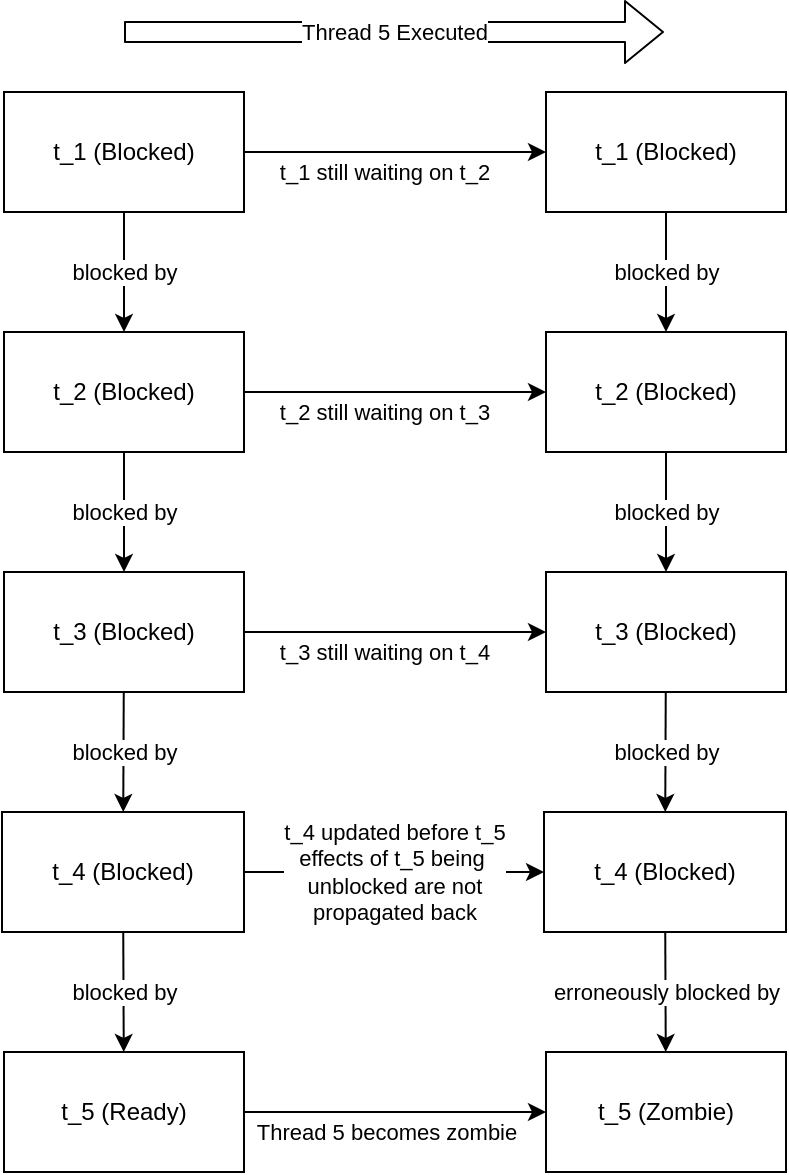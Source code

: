 <mxfile>
    <diagram id="lqS-q8wtooN0OJpmBsIj" name="Page-1">
        <mxGraphModel dx="1871" dy="1715" grid="1" gridSize="10" guides="1" tooltips="1" connect="1" arrows="1" fold="1" page="1" pageScale="1" pageWidth="827" pageHeight="1169" math="0" shadow="0">
            <root>
                <mxCell id="0"/>
                <mxCell id="1" parent="0"/>
                <mxCell id="7" value="blocked by" style="edgeStyle=none;html=1;" edge="1" parent="1" source="2" target="3">
                    <mxGeometry relative="1" as="geometry"/>
                </mxCell>
                <mxCell id="23" value="t_1 still waiting on t_2" style="edgeStyle=none;html=1;" edge="1" parent="1" source="2" target="13">
                    <mxGeometry x="-0.073" y="-10" relative="1" as="geometry">
                        <mxPoint as="offset"/>
                    </mxGeometry>
                </mxCell>
                <mxCell id="2" value="&lt;font&gt;t_1 (Blocked)&lt;/font&gt;" style="rounded=0;whiteSpace=wrap;html=1;" vertex="1" parent="1">
                    <mxGeometry x="310" y="-20" width="120" height="60" as="geometry"/>
                </mxCell>
                <mxCell id="8" value="blocked by" style="edgeStyle=none;html=1;" edge="1" parent="1" source="3" target="4">
                    <mxGeometry relative="1" as="geometry"/>
                </mxCell>
                <mxCell id="29" value="t_2 still waiting on t_3" style="edgeStyle=none;html=1;" edge="1" parent="1" source="3" target="15">
                    <mxGeometry x="-0.073" y="-10" relative="1" as="geometry">
                        <mxPoint as="offset"/>
                    </mxGeometry>
                </mxCell>
                <mxCell id="3" value="t_2 (Blocked)" style="rounded=0;whiteSpace=wrap;html=1;" vertex="1" parent="1">
                    <mxGeometry x="310" y="100" width="120" height="60" as="geometry"/>
                </mxCell>
                <mxCell id="10" value="blocked by" style="edgeStyle=none;html=1;" edge="1" parent="1" source="4" target="5">
                    <mxGeometry relative="1" as="geometry"/>
                </mxCell>
                <mxCell id="30" value="t_3 still waiting on t_4" style="edgeStyle=none;html=1;" edge="1" parent="1" source="4" target="17">
                    <mxGeometry x="-0.073" y="-10" relative="1" as="geometry">
                        <mxPoint as="offset"/>
                    </mxGeometry>
                </mxCell>
                <mxCell id="4" value="t_3 (Blocked)" style="rounded=0;whiteSpace=wrap;html=1;" vertex="1" parent="1">
                    <mxGeometry x="310" y="220" width="120" height="60" as="geometry"/>
                </mxCell>
                <mxCell id="11" value="blocked by" style="edgeStyle=none;html=1;" edge="1" parent="1" source="5" target="6">
                    <mxGeometry relative="1" as="geometry"/>
                </mxCell>
                <mxCell id="31" value="t_4 updated before t_5&lt;br&gt;effects of t_5 being&amp;nbsp;&lt;br&gt;unblocked are not&lt;br&gt;propagated back" style="edgeStyle=none;html=1;" edge="1" parent="1" source="5" target="19">
                    <mxGeometry relative="1" as="geometry"/>
                </mxCell>
                <mxCell id="5" value="t_4 (Blocked)" style="rounded=0;whiteSpace=wrap;html=1;" vertex="1" parent="1">
                    <mxGeometry x="309" y="340" width="121" height="60" as="geometry"/>
                </mxCell>
                <mxCell id="24" style="edgeStyle=none;html=1;" edge="1" parent="1" source="6" target="20">
                    <mxGeometry relative="1" as="geometry"/>
                </mxCell>
                <mxCell id="25" value="Thread 5 becomes zombie" style="edgeLabel;html=1;align=center;verticalAlign=middle;resizable=0;points=[];" vertex="1" connectable="0" parent="24">
                    <mxGeometry x="-0.305" y="-2" relative="1" as="geometry">
                        <mxPoint x="18" y="8" as="offset"/>
                    </mxGeometry>
                </mxCell>
                <mxCell id="6" value="t_5 (Ready)" style="rounded=0;whiteSpace=wrap;html=1;" vertex="1" parent="1">
                    <mxGeometry x="310" y="460" width="120" height="60" as="geometry"/>
                </mxCell>
                <mxCell id="12" value="blocked by" style="edgeStyle=none;html=1;" edge="1" parent="1" source="13" target="15">
                    <mxGeometry relative="1" as="geometry"/>
                </mxCell>
                <mxCell id="13" value="&lt;font&gt;t_1 (Blocked)&lt;/font&gt;" style="rounded=0;whiteSpace=wrap;html=1;" vertex="1" parent="1">
                    <mxGeometry x="581" y="-20" width="120" height="60" as="geometry"/>
                </mxCell>
                <mxCell id="14" value="blocked by" style="edgeStyle=none;html=1;" edge="1" parent="1" source="15" target="17">
                    <mxGeometry relative="1" as="geometry"/>
                </mxCell>
                <mxCell id="15" value="t_2 (Blocked)" style="rounded=0;whiteSpace=wrap;html=1;" vertex="1" parent="1">
                    <mxGeometry x="581" y="100" width="120" height="60" as="geometry"/>
                </mxCell>
                <mxCell id="16" value="blocked by" style="edgeStyle=none;html=1;" edge="1" parent="1" source="17" target="19">
                    <mxGeometry relative="1" as="geometry"/>
                </mxCell>
                <mxCell id="17" value="t_3 (Blocked)" style="rounded=0;whiteSpace=wrap;html=1;" vertex="1" parent="1">
                    <mxGeometry x="581" y="220" width="120" height="60" as="geometry"/>
                </mxCell>
                <mxCell id="18" value="erroneously blocked by" style="edgeStyle=none;html=1;" edge="1" parent="1" source="19" target="20">
                    <mxGeometry relative="1" as="geometry"/>
                </mxCell>
                <mxCell id="19" value="t_4 (Blocked)" style="rounded=0;whiteSpace=wrap;html=1;" vertex="1" parent="1">
                    <mxGeometry x="580" y="340" width="121" height="60" as="geometry"/>
                </mxCell>
                <mxCell id="20" value="t_5 (Zombie)" style="rounded=0;whiteSpace=wrap;html=1;" vertex="1" parent="1">
                    <mxGeometry x="581" y="460" width="120" height="60" as="geometry"/>
                </mxCell>
                <mxCell id="22" value="Thread 5 Executed" style="shape=flexArrow;endArrow=classic;html=1;" edge="1" parent="1">
                    <mxGeometry width="50" height="50" relative="1" as="geometry">
                        <mxPoint x="370" y="-50" as="sourcePoint"/>
                        <mxPoint x="640" y="-50" as="targetPoint"/>
                    </mxGeometry>
                </mxCell>
            </root>
        </mxGraphModel>
    </diagram>
</mxfile>
